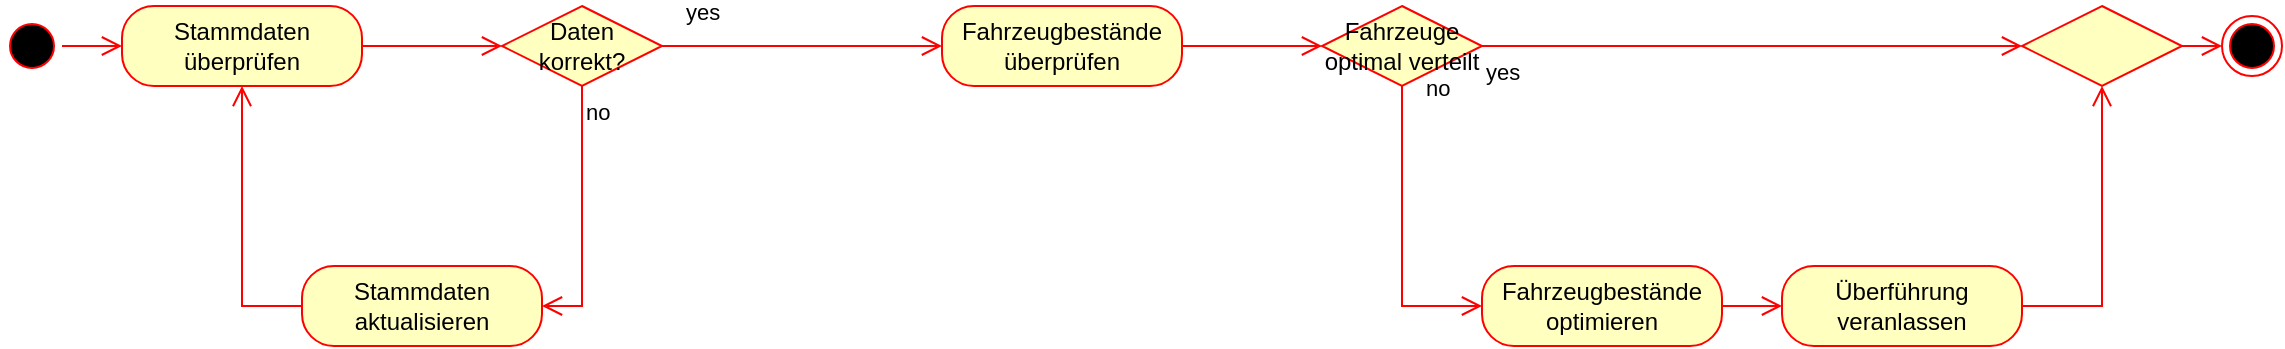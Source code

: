 <mxfile version="26.0.4">
  <diagram name="Page-1" id="e7e014a7-5840-1c2e-5031-d8a46d1fe8dd">
    <mxGraphModel dx="652" dy="860" grid="1" gridSize="10" guides="1" tooltips="1" connect="1" arrows="1" fold="1" page="1" pageScale="1" pageWidth="1169" pageHeight="826" background="none" math="0" shadow="0">
      <root>
        <mxCell id="0" />
        <mxCell id="1" parent="0" />
        <mxCell id="aKsKMpcCpKw9qLYWLSc6-41" value="" style="ellipse;html=1;shape=startState;fillColor=#000000;strokeColor=#ff0000;" parent="1" vertex="1">
          <mxGeometry x="10" y="145" width="30" height="30" as="geometry" />
        </mxCell>
        <mxCell id="aKsKMpcCpKw9qLYWLSc6-42" value="" style="edgeStyle=orthogonalEdgeStyle;html=1;verticalAlign=bottom;endArrow=open;endSize=8;strokeColor=#ff0000;rounded=0;entryX=0;entryY=0.5;entryDx=0;entryDy=0;" parent="1" source="aKsKMpcCpKw9qLYWLSc6-41" target="aKsKMpcCpKw9qLYWLSc6-43" edge="1">
          <mxGeometry relative="1" as="geometry">
            <mxPoint x="60" y="160" as="targetPoint" />
          </mxGeometry>
        </mxCell>
        <mxCell id="aKsKMpcCpKw9qLYWLSc6-43" value="Stammdaten überprüfen" style="rounded=1;whiteSpace=wrap;html=1;arcSize=40;fontColor=#000000;fillColor=#ffffc0;strokeColor=#ff0000;" parent="1" vertex="1">
          <mxGeometry x="70" y="140" width="120" height="40" as="geometry" />
        </mxCell>
        <mxCell id="aKsKMpcCpKw9qLYWLSc6-44" value="" style="edgeStyle=orthogonalEdgeStyle;html=1;verticalAlign=bottom;endArrow=open;endSize=8;strokeColor=#ff0000;rounded=0;entryX=0;entryY=0.5;entryDx=0;entryDy=0;" parent="1" source="aKsKMpcCpKw9qLYWLSc6-43" target="aKsKMpcCpKw9qLYWLSc6-61" edge="1">
          <mxGeometry relative="1" as="geometry">
            <mxPoint x="310" y="160" as="targetPoint" />
          </mxGeometry>
        </mxCell>
        <mxCell id="aKsKMpcCpKw9qLYWLSc6-46" value="" style="ellipse;html=1;shape=endState;fillColor=#000000;strokeColor=#ff0000;" parent="1" vertex="1">
          <mxGeometry x="1120" y="145" width="30" height="30" as="geometry" />
        </mxCell>
        <mxCell id="aKsKMpcCpKw9qLYWLSc6-47" value="" style="rhombus;whiteSpace=wrap;html=1;fontColor=#000000;fillColor=#ffffc0;strokeColor=#ff0000;" parent="1" vertex="1">
          <mxGeometry x="1020" y="140" width="80" height="40" as="geometry" />
        </mxCell>
        <mxCell id="aKsKMpcCpKw9qLYWLSc6-48" value="" style="edgeStyle=orthogonalEdgeStyle;html=1;align=left;verticalAlign=bottom;endArrow=open;endSize=8;strokeColor=#ff0000;rounded=0;entryX=0;entryY=0.5;entryDx=0;entryDy=0;" parent="1" source="aKsKMpcCpKw9qLYWLSc6-47" target="aKsKMpcCpKw9qLYWLSc6-46" edge="1">
          <mxGeometry x="-1" relative="1" as="geometry">
            <mxPoint x="780" y="333" as="targetPoint" />
            <mxPoint as="offset" />
          </mxGeometry>
        </mxCell>
        <mxCell id="aKsKMpcCpKw9qLYWLSc6-50" value="Überführung veranlassen" style="rounded=1;whiteSpace=wrap;html=1;arcSize=40;fontColor=#000000;fillColor=#ffffc0;strokeColor=#ff0000;" parent="1" vertex="1">
          <mxGeometry x="900" y="270" width="120" height="40" as="geometry" />
        </mxCell>
        <mxCell id="aKsKMpcCpKw9qLYWLSc6-51" value="" style="edgeStyle=orthogonalEdgeStyle;html=1;verticalAlign=bottom;endArrow=open;endSize=8;strokeColor=#ff0000;rounded=0;entryX=0.5;entryY=1;entryDx=0;entryDy=0;exitX=1;exitY=0.5;exitDx=0;exitDy=0;" parent="1" source="aKsKMpcCpKw9qLYWLSc6-50" target="aKsKMpcCpKw9qLYWLSc6-47" edge="1">
          <mxGeometry relative="1" as="geometry">
            <mxPoint x="550" y="340" as="targetPoint" />
          </mxGeometry>
        </mxCell>
        <mxCell id="aKsKMpcCpKw9qLYWLSc6-54" value="Fahrzeuge optimal verteilt" style="rhombus;whiteSpace=wrap;html=1;fontColor=#000000;fillColor=#ffffc0;strokeColor=#ff0000;" parent="1" vertex="1">
          <mxGeometry x="670" y="140" width="80" height="40" as="geometry" />
        </mxCell>
        <mxCell id="aKsKMpcCpKw9qLYWLSc6-55" value="no" style="edgeStyle=orthogonalEdgeStyle;html=1;align=left;verticalAlign=bottom;endArrow=open;endSize=8;strokeColor=#ff0000;rounded=0;exitX=0.5;exitY=1;exitDx=0;exitDy=0;entryX=0;entryY=0.5;entryDx=0;entryDy=0;" parent="1" source="aKsKMpcCpKw9qLYWLSc6-54" target="aKsKMpcCpKw9qLYWLSc6-73" edge="1">
          <mxGeometry x="-0.867" y="10" relative="1" as="geometry">
            <mxPoint x="640" y="260" as="targetPoint" />
            <mxPoint as="offset" />
          </mxGeometry>
        </mxCell>
        <mxCell id="aKsKMpcCpKw9qLYWLSc6-56" value="yes" style="edgeStyle=orthogonalEdgeStyle;html=1;align=left;verticalAlign=top;endArrow=open;endSize=8;strokeColor=#ff0000;rounded=0;exitX=1;exitY=0.5;exitDx=0;exitDy=0;entryX=0;entryY=0.5;entryDx=0;entryDy=0;" parent="1" source="aKsKMpcCpKw9qLYWLSc6-54" target="aKsKMpcCpKw9qLYWLSc6-47" edge="1">
          <mxGeometry x="-1" relative="1" as="geometry">
            <mxPoint x="730" y="150" as="targetPoint" />
          </mxGeometry>
        </mxCell>
        <mxCell id="aKsKMpcCpKw9qLYWLSc6-61" value="Daten korrekt?" style="rhombus;whiteSpace=wrap;html=1;fontColor=#000000;fillColor=#ffffc0;strokeColor=#ff0000;" parent="1" vertex="1">
          <mxGeometry x="260" y="140" width="80" height="40" as="geometry" />
        </mxCell>
        <mxCell id="aKsKMpcCpKw9qLYWLSc6-62" value="no" style="edgeStyle=orthogonalEdgeStyle;html=1;align=left;verticalAlign=bottom;endArrow=open;endSize=8;strokeColor=#ff0000;rounded=0;entryX=1;entryY=0.5;entryDx=0;entryDy=0;exitX=0.5;exitY=1;exitDx=0;exitDy=0;" parent="1" source="aKsKMpcCpKw9qLYWLSc6-61" target="aKsKMpcCpKw9qLYWLSc6-68" edge="1">
          <mxGeometry x="-0.667" relative="1" as="geometry">
            <mxPoint x="390" y="300" as="targetPoint" />
            <mxPoint x="420" y="200" as="sourcePoint" />
            <Array as="points">
              <mxPoint x="300" y="290" />
            </Array>
            <mxPoint as="offset" />
          </mxGeometry>
        </mxCell>
        <mxCell id="aKsKMpcCpKw9qLYWLSc6-63" value="yes" style="edgeStyle=orthogonalEdgeStyle;html=1;align=left;verticalAlign=top;endArrow=open;endSize=8;strokeColor=#ff0000;rounded=0;exitX=1;exitY=0.5;exitDx=0;exitDy=0;entryX=0;entryY=0.5;entryDx=0;entryDy=0;" parent="1" source="aKsKMpcCpKw9qLYWLSc6-61" target="aKsKMpcCpKw9qLYWLSc6-71" edge="1">
          <mxGeometry x="-0.857" y="30" relative="1" as="geometry">
            <mxPoint x="450" y="160" as="targetPoint" />
            <mxPoint as="offset" />
          </mxGeometry>
        </mxCell>
        <mxCell id="aKsKMpcCpKw9qLYWLSc6-68" value="Stammdaten aktualisieren" style="rounded=1;whiteSpace=wrap;html=1;arcSize=40;fontColor=#000000;fillColor=#ffffc0;strokeColor=#ff0000;" parent="1" vertex="1">
          <mxGeometry x="160" y="270" width="120" height="40" as="geometry" />
        </mxCell>
        <mxCell id="aKsKMpcCpKw9qLYWLSc6-69" value="" style="edgeStyle=orthogonalEdgeStyle;html=1;verticalAlign=bottom;endArrow=open;endSize=8;strokeColor=#ff0000;rounded=0;entryX=0.5;entryY=1;entryDx=0;entryDy=0;exitX=0;exitY=0.5;exitDx=0;exitDy=0;" parent="1" source="aKsKMpcCpKw9qLYWLSc6-68" target="aKsKMpcCpKw9qLYWLSc6-43" edge="1">
          <mxGeometry relative="1" as="geometry">
            <mxPoint x="100" y="180" as="targetPoint" />
            <Array as="points">
              <mxPoint x="130" y="290" />
            </Array>
          </mxGeometry>
        </mxCell>
        <mxCell id="aKsKMpcCpKw9qLYWLSc6-71" value="Fahrzeugbestände überprüfen" style="rounded=1;whiteSpace=wrap;html=1;arcSize=40;fontColor=#000000;fillColor=#ffffc0;strokeColor=#ff0000;" parent="1" vertex="1">
          <mxGeometry x="480" y="140" width="120" height="40" as="geometry" />
        </mxCell>
        <mxCell id="aKsKMpcCpKw9qLYWLSc6-72" value="" style="edgeStyle=orthogonalEdgeStyle;html=1;verticalAlign=bottom;endArrow=open;endSize=8;strokeColor=#ff0000;rounded=0;entryX=0;entryY=0.5;entryDx=0;entryDy=0;" parent="1" source="aKsKMpcCpKw9qLYWLSc6-71" target="aKsKMpcCpKw9qLYWLSc6-54" edge="1">
          <mxGeometry relative="1" as="geometry">
            <mxPoint x="550" y="340" as="targetPoint" />
          </mxGeometry>
        </mxCell>
        <mxCell id="aKsKMpcCpKw9qLYWLSc6-73" value="Fahrzeugbestände optimieren" style="rounded=1;whiteSpace=wrap;html=1;arcSize=40;fontColor=#000000;fillColor=#ffffc0;strokeColor=#ff0000;" parent="1" vertex="1">
          <mxGeometry x="750" y="270" width="120" height="40" as="geometry" />
        </mxCell>
        <mxCell id="aKsKMpcCpKw9qLYWLSc6-74" value="" style="edgeStyle=orthogonalEdgeStyle;html=1;verticalAlign=bottom;endArrow=open;endSize=8;strokeColor=#ff0000;rounded=0;exitX=1;exitY=0.5;exitDx=0;exitDy=0;entryX=0;entryY=0.5;entryDx=0;entryDy=0;" parent="1" source="aKsKMpcCpKw9qLYWLSc6-73" target="aKsKMpcCpKw9qLYWLSc6-50" edge="1">
          <mxGeometry relative="1" as="geometry">
            <mxPoint x="770" y="570" as="targetPoint" />
          </mxGeometry>
        </mxCell>
      </root>
    </mxGraphModel>
  </diagram>
</mxfile>
